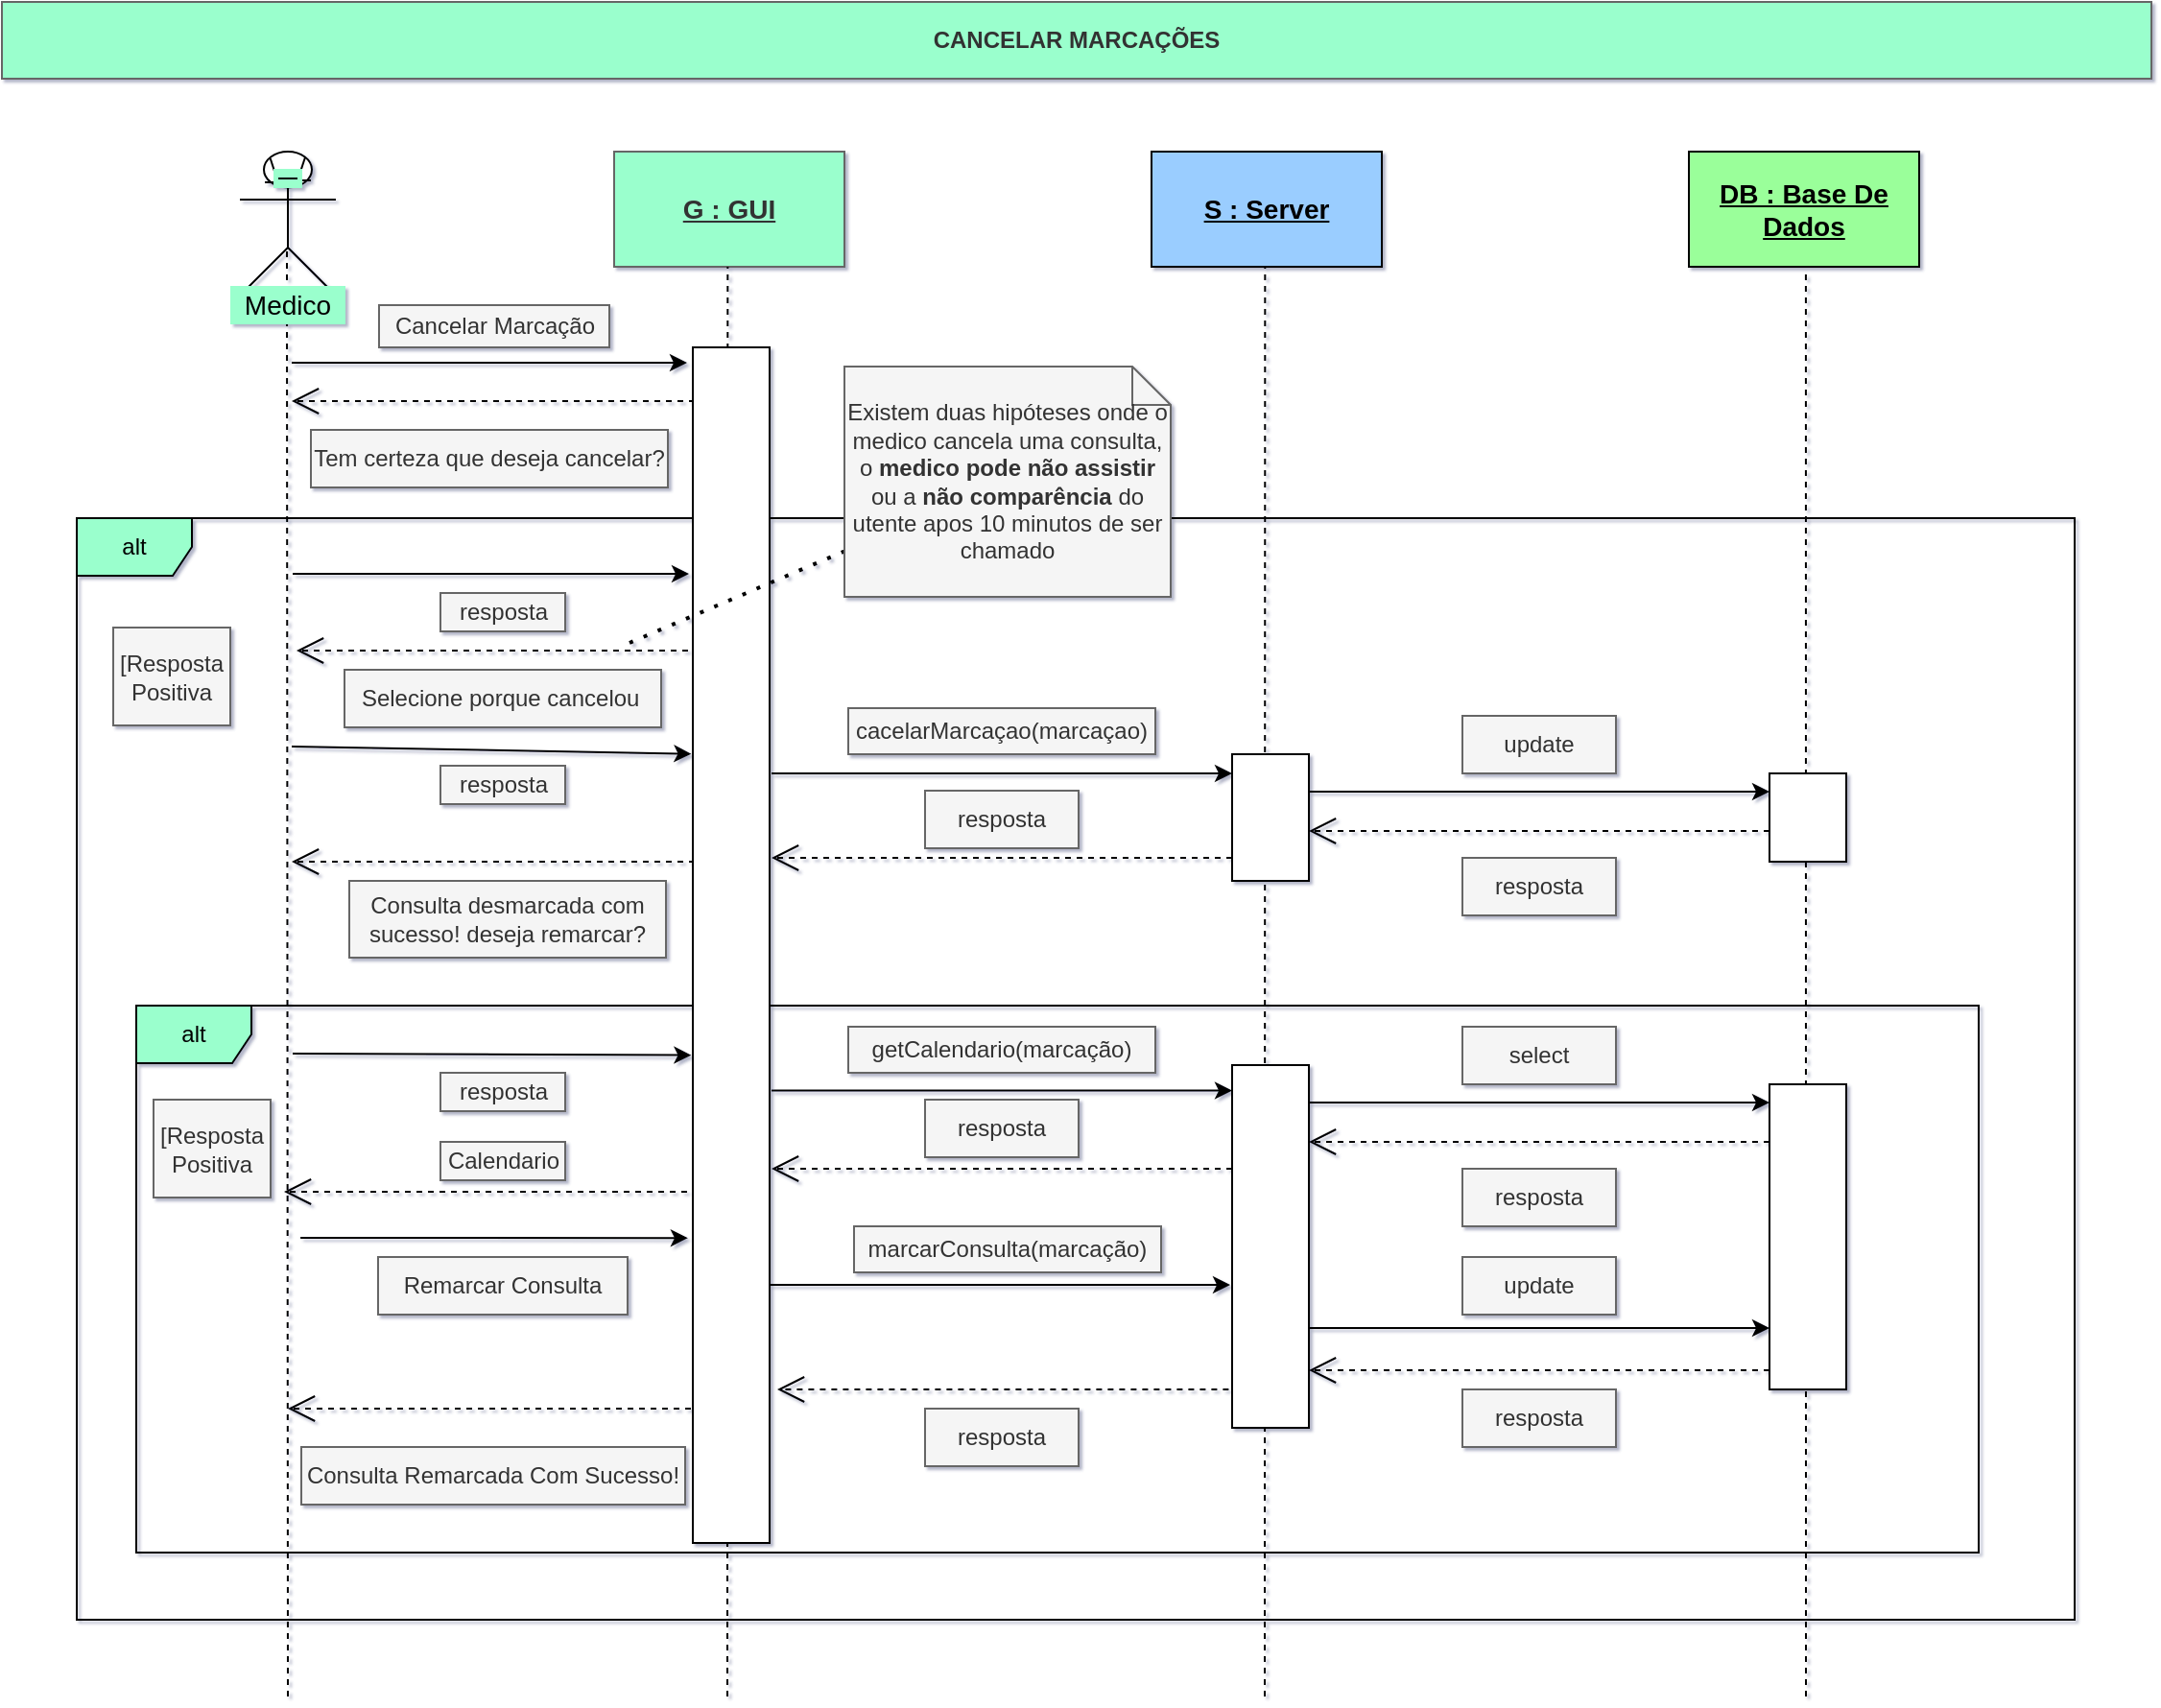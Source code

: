 <mxfile version="14.2.7" type="device"><diagram id="AsH_5SjAXSJHShSrWKoF" name="Page-1"><mxGraphModel dx="1038" dy="491" grid="1" gridSize="10" guides="1" tooltips="1" connect="0" arrows="1" fold="1" page="1" pageScale="1" pageWidth="1169" pageHeight="827" math="0" shadow="1"><root><mxCell id="0"/><mxCell id="1" parent="0"/><mxCell id="lwldgYw2Mwmokz9u9Qzx-94" value="alt" style="shape=umlFrame;whiteSpace=wrap;html=1;fillColor=#9AFFCD;" parent="1" vertex="1"><mxGeometry x="39" y="306" width="1041" height="574" as="geometry"/></mxCell><mxCell id="lwldgYw2Mwmokz9u9Qzx-91" value="alt" style="shape=umlFrame;whiteSpace=wrap;html=1;fillColor=#9AFFCD;" parent="1" vertex="1"><mxGeometry x="70" y="560" width="960" height="285" as="geometry"/></mxCell><mxCell id="yt4L-jeNNCaIfQfXymkX-6" value="&lt;b&gt;CANCELAR MARCAÇÕES&lt;/b&gt;" style="text;html=1;align=center;verticalAlign=middle;whiteSpace=wrap;rounded=0;strokeColor=#666666;fontColor=#333333;fillColor=#9AFFCD;" parent="1" vertex="1"><mxGeometry y="37" width="1120" height="40" as="geometry"/></mxCell><mxCell id="tvffZK_oMYYl_4dd8lyw-2" value="&lt;span style=&quot;font-size: 14px&quot;&gt;&lt;b&gt;BaseDeDados&lt;/b&gt;&lt;/span&gt;" style="rounded=0;whiteSpace=wrap;html=1;fillColor=#9AFF9A;" parent="1" vertex="1"><mxGeometry x="879" y="115" width="120" height="60" as="geometry"/></mxCell><mxCell id="tvffZK_oMYYl_4dd8lyw-10" value="&lt;font style=&quot;font-size: 14px&quot;&gt;&lt;u&gt;&lt;b&gt;G : GUI&lt;/b&gt;&lt;/u&gt;&lt;/font&gt;" style="rounded=0;whiteSpace=wrap;html=1;strokeColor=#666666;fontColor=#333333;fillColor=#9AFFCD;" parent="1" vertex="1"><mxGeometry x="319" y="115" width="120" height="60" as="geometry"/></mxCell><mxCell id="W52ST7gWvC9Ii1twbOVq-111" value="" style="endArrow=none;dashed=1;html=1;rounded=1;" parent="1" edge="1"><mxGeometry width="50" height="50" relative="1" as="geometry"><mxPoint x="378" y="920" as="sourcePoint"/><mxPoint x="378.17" y="175" as="targetPoint"/></mxGeometry></mxCell><mxCell id="W52ST7gWvC9Ii1twbOVq-112" value="" style="endArrow=none;dashed=1;html=1;rounded=1;" parent="1" edge="1"><mxGeometry width="50" height="50" relative="1" as="geometry"><mxPoint x="658" y="920" as="sourcePoint"/><mxPoint x="658.17" y="165" as="targetPoint"/></mxGeometry></mxCell><mxCell id="tvffZK_oMYYl_4dd8lyw-1" value="&lt;font style=&quot;font-size: 14px&quot;&gt;Server&lt;/font&gt;" style="rounded=0;whiteSpace=wrap;html=1;fillColor=#9ACDFF;" parent="1" vertex="1"><mxGeometry x="599" y="115" width="120" height="60" as="geometry"/></mxCell><mxCell id="lwldgYw2Mwmokz9u9Qzx-2" value="" style="shape=umlActor;verticalLabelPosition=bottom;verticalAlign=top;html=1;outlineConnect=0;" parent="1" vertex="1"><mxGeometry x="124" y="115" width="50" height="75" as="geometry"/></mxCell><mxCell id="lwldgYw2Mwmokz9u9Qzx-3" value="" style="endArrow=none;html=1;exitX=0.928;exitY=0.179;exitDx=0;exitDy=0;exitPerimeter=0;" parent="1" source="lwldgYw2Mwmokz9u9Qzx-7" edge="1"><mxGeometry width="50" height="50" relative="1" as="geometry"><mxPoint x="155" y="130" as="sourcePoint"/><mxPoint x="158" y="118" as="targetPoint"/></mxGeometry></mxCell><mxCell id="lwldgYw2Mwmokz9u9Qzx-4" value="" style="endArrow=none;html=1;entryX=0.022;entryY=0.253;entryDx=0;entryDy=0;entryPerimeter=0;exitX=0.072;exitY=0.291;exitDx=0;exitDy=0;exitPerimeter=0;" parent="1" source="lwldgYw2Mwmokz9u9Qzx-7" edge="1"><mxGeometry width="50" height="50" relative="1" as="geometry"><mxPoint x="142" y="131" as="sourcePoint"/><mxPoint x="139.83" y="118.53" as="targetPoint"/></mxGeometry></mxCell><mxCell id="lwldgYw2Mwmokz9u9Qzx-5" value="" style="endArrow=none;html=1;" parent="1" edge="1"><mxGeometry width="50" height="50" relative="1" as="geometry"><mxPoint x="151" y="130" as="sourcePoint"/><mxPoint x="161" y="130" as="targetPoint"/></mxGeometry></mxCell><mxCell id="lwldgYw2Mwmokz9u9Qzx-6" value="" style="endArrow=none;html=1;" parent="1" edge="1"><mxGeometry width="50" height="50" relative="1" as="geometry"><mxPoint x="137" y="131" as="sourcePoint"/><mxPoint x="147" y="131" as="targetPoint"/></mxGeometry></mxCell><mxCell id="lwldgYw2Mwmokz9u9Qzx-7" value="" style="rounded=0;whiteSpace=wrap;html=1;fillColor=#9AFFCD;gradientColor=none;strokeColor=none;" parent="1" vertex="1"><mxGeometry x="141.5" y="124" width="15" height="10" as="geometry"/></mxCell><mxCell id="lwldgYw2Mwmokz9u9Qzx-8" value="" style="endArrow=none;html=1;" parent="1" edge="1"><mxGeometry width="50" height="50" relative="1" as="geometry"><mxPoint x="144" y="129" as="sourcePoint"/><mxPoint x="154" y="129" as="targetPoint"/></mxGeometry></mxCell><mxCell id="lwldgYw2Mwmokz9u9Qzx-9" value="" style="endArrow=none;dashed=1;html=1;rounded=1;" parent="1" edge="1"><mxGeometry width="50" height="50" relative="1" as="geometry"><mxPoint x="149" y="920" as="sourcePoint"/><mxPoint x="148.5" y="165" as="targetPoint"/></mxGeometry></mxCell><mxCell id="lwldgYw2Mwmokz9u9Qzx-1" value="&lt;font style=&quot;font-size: 14px&quot;&gt;Medico&lt;/font&gt;" style="text;html=1;align=center;verticalAlign=middle;whiteSpace=wrap;rounded=0;fillColor=#9AFFCD;" parent="1" vertex="1"><mxGeometry x="119" y="185" width="60" height="20" as="geometry"/></mxCell><mxCell id="lwldgYw2Mwmokz9u9Qzx-33" value="" style="endArrow=none;dashed=1;html=1;rounded=1;entryX=0.508;entryY=1.055;entryDx=0;entryDy=0;entryPerimeter=0;" parent="1" target="tvffZK_oMYYl_4dd8lyw-2" edge="1"><mxGeometry width="50" height="50" relative="1" as="geometry"><mxPoint x="940" y="920" as="sourcePoint"/><mxPoint x="939" y="395.0" as="targetPoint"/></mxGeometry></mxCell><mxCell id="lwldgYw2Mwmokz9u9Qzx-35" value="" style="endArrow=classic;html=1;" parent="1" edge="1"><mxGeometry width="50" height="50" relative="1" as="geometry"><mxPoint x="151" y="225" as="sourcePoint"/><mxPoint x="357" y="225" as="targetPoint"/></mxGeometry></mxCell><mxCell id="lwldgYw2Mwmokz9u9Qzx-36" value="Cancelar Marcação" style="text;html=1;strokeColor=#666666;align=center;verticalAlign=middle;whiteSpace=wrap;rounded=0;fillColor=#f5f5f5;fontColor=#333333;" parent="1" vertex="1"><mxGeometry x="196.5" y="195" width="120" height="22" as="geometry"/></mxCell><mxCell id="lwldgYw2Mwmokz9u9Qzx-37" value="" style="endArrow=open;endFill=1;endSize=12;html=1;dashed=1;" parent="1" edge="1"><mxGeometry width="160" relative="1" as="geometry"><mxPoint x="361" y="245" as="sourcePoint"/><mxPoint x="151" y="245" as="targetPoint"/></mxGeometry></mxCell><mxCell id="lwldgYw2Mwmokz9u9Qzx-38" value="Tem certeza que deseja cancelar?" style="text;html=1;strokeColor=#666666;align=center;verticalAlign=middle;whiteSpace=wrap;rounded=0;fillColor=#f5f5f5;fontColor=#333333;" parent="1" vertex="1"><mxGeometry x="161" y="260" width="186" height="30" as="geometry"/></mxCell><mxCell id="lwldgYw2Mwmokz9u9Qzx-39" value="" style="endArrow=classic;html=1;" parent="1" edge="1"><mxGeometry width="50" height="50" relative="1" as="geometry"><mxPoint x="151.5" y="335" as="sourcePoint"/><mxPoint x="358" y="335" as="targetPoint"/></mxGeometry></mxCell><mxCell id="lwldgYw2Mwmokz9u9Qzx-40" value="resposta" style="text;html=1;strokeColor=#666666;align=center;verticalAlign=middle;whiteSpace=wrap;rounded=0;fillColor=#f5f5f5;fontColor=#333333;" parent="1" vertex="1"><mxGeometry x="228.5" y="345" width="65" height="20" as="geometry"/></mxCell><mxCell id="lwldgYw2Mwmokz9u9Qzx-41" value="" style="endArrow=open;endFill=1;endSize=12;html=1;dashed=1;" parent="1" edge="1"><mxGeometry width="160" relative="1" as="geometry"><mxPoint x="363.5" y="375" as="sourcePoint"/><mxPoint x="153.5" y="375" as="targetPoint"/></mxGeometry></mxCell><mxCell id="lwldgYw2Mwmokz9u9Qzx-42" value="Selecione porque cancelou&amp;nbsp;" style="text;html=1;strokeColor=#666666;align=center;verticalAlign=middle;whiteSpace=wrap;rounded=0;fillColor=#f5f5f5;fontColor=#333333;" parent="1" vertex="1"><mxGeometry x="178.5" y="385" width="165" height="30" as="geometry"/></mxCell><mxCell id="lwldgYw2Mwmokz9u9Qzx-47" value="resposta" style="text;html=1;strokeColor=#666666;align=center;verticalAlign=middle;whiteSpace=wrap;rounded=0;fillColor=#f5f5f5;fontColor=#333333;" parent="1" vertex="1"><mxGeometry x="228.5" y="435" width="65" height="20" as="geometry"/></mxCell><mxCell id="lwldgYw2Mwmokz9u9Qzx-48" value="" style="endArrow=classic;html=1;entryX=-0.02;entryY=0.34;entryDx=0;entryDy=0;entryPerimeter=0;" parent="1" target="lwldgYw2Mwmokz9u9Qzx-73" edge="1"><mxGeometry width="50" height="50" relative="1" as="geometry"><mxPoint x="151" y="425" as="sourcePoint"/><mxPoint x="361" y="425" as="targetPoint"/></mxGeometry></mxCell><mxCell id="lwldgYw2Mwmokz9u9Qzx-49" value="" style="endArrow=classic;html=1;" parent="1" edge="1"><mxGeometry width="50" height="50" relative="1" as="geometry"><mxPoint x="401.0" y="439" as="sourcePoint"/><mxPoint x="641.0" y="439" as="targetPoint"/></mxGeometry></mxCell><mxCell id="lwldgYw2Mwmokz9u9Qzx-50" value="cacelarMarcaçao(marcaçao)" style="text;html=1;strokeColor=#666666;align=center;verticalAlign=middle;whiteSpace=wrap;rounded=0;fillColor=#f5f5f5;fontColor=#333333;" parent="1" vertex="1"><mxGeometry x="441" y="405" width="160" height="24" as="geometry"/></mxCell><mxCell id="lwldgYw2Mwmokz9u9Qzx-51" value="" style="endArrow=classic;html=1;" parent="1" edge="1"><mxGeometry width="50" height="50" relative="1" as="geometry"><mxPoint x="681.0" y="448.5" as="sourcePoint"/><mxPoint x="921.0" y="448.5" as="targetPoint"/></mxGeometry></mxCell><mxCell id="lwldgYw2Mwmokz9u9Qzx-52" value="update" style="text;html=1;strokeColor=#666666;align=center;verticalAlign=middle;whiteSpace=wrap;rounded=0;fillColor=#f5f5f5;fontColor=#333333;" parent="1" vertex="1"><mxGeometry x="761" y="409" width="80" height="30" as="geometry"/></mxCell><mxCell id="lwldgYw2Mwmokz9u9Qzx-53" value="" style="endArrow=open;endFill=1;endSize=12;html=1;dashed=1;" parent="1" edge="1"><mxGeometry width="160" relative="1" as="geometry"><mxPoint x="921.0" y="469" as="sourcePoint"/><mxPoint x="681.0" y="469" as="targetPoint"/></mxGeometry></mxCell><mxCell id="lwldgYw2Mwmokz9u9Qzx-54" value="resposta" style="text;html=1;strokeColor=#666666;align=center;verticalAlign=middle;whiteSpace=wrap;rounded=0;fillColor=#f5f5f5;fontColor=#333333;" parent="1" vertex="1"><mxGeometry x="761" y="483" width="80" height="30" as="geometry"/></mxCell><mxCell id="lwldgYw2Mwmokz9u9Qzx-55" value="" style="endArrow=open;endFill=1;endSize=12;html=1;dashed=1;" parent="1" edge="1"><mxGeometry width="160" relative="1" as="geometry"><mxPoint x="641.0" y="483" as="sourcePoint"/><mxPoint x="401.0" y="483" as="targetPoint"/></mxGeometry></mxCell><mxCell id="lwldgYw2Mwmokz9u9Qzx-56" value="resposta" style="text;html=1;strokeColor=#666666;align=center;verticalAlign=middle;whiteSpace=wrap;rounded=0;fillColor=#f5f5f5;fontColor=#333333;" parent="1" vertex="1"><mxGeometry x="481" y="448" width="80" height="30" as="geometry"/></mxCell><mxCell id="lwldgYw2Mwmokz9u9Qzx-57" value="" style="rounded=0;whiteSpace=wrap;html=1;" parent="1" vertex="1"><mxGeometry x="641" y="429" width="40" height="66" as="geometry"/></mxCell><mxCell id="lwldgYw2Mwmokz9u9Qzx-58" value="" style="rounded=0;whiteSpace=wrap;html=1;" parent="1" vertex="1"><mxGeometry x="921" y="439" width="40" height="46" as="geometry"/></mxCell><mxCell id="lwldgYw2Mwmokz9u9Qzx-59" value="" style="endArrow=open;endFill=1;endSize=12;html=1;dashed=1;" parent="1" edge="1"><mxGeometry width="160" relative="1" as="geometry"><mxPoint x="361.0" y="485" as="sourcePoint"/><mxPoint x="151" y="485" as="targetPoint"/></mxGeometry></mxCell><mxCell id="lwldgYw2Mwmokz9u9Qzx-60" value="Consulta desmarcada com sucesso! deseja remarcar?" style="text;html=1;strokeColor=#666666;align=center;verticalAlign=middle;whiteSpace=wrap;rounded=0;fillColor=#f5f5f5;fontColor=#333333;" parent="1" vertex="1"><mxGeometry x="181" y="495" width="165" height="40" as="geometry"/></mxCell><mxCell id="lwldgYw2Mwmokz9u9Qzx-61" value="" style="endArrow=classic;html=1;entryX=-0.02;entryY=0.592;entryDx=0;entryDy=0;entryPerimeter=0;" parent="1" target="lwldgYw2Mwmokz9u9Qzx-73" edge="1"><mxGeometry width="50" height="50" relative="1" as="geometry"><mxPoint x="151.5" y="585" as="sourcePoint"/><mxPoint x="361.5" y="585" as="targetPoint"/></mxGeometry></mxCell><mxCell id="lwldgYw2Mwmokz9u9Qzx-62" value="resposta" style="text;html=1;strokeColor=#666666;align=center;verticalAlign=middle;whiteSpace=wrap;rounded=0;fillColor=#f5f5f5;fontColor=#333333;" parent="1" vertex="1"><mxGeometry x="228.5" y="595" width="65" height="20" as="geometry"/></mxCell><mxCell id="lwldgYw2Mwmokz9u9Qzx-63" value="" style="endArrow=classic;html=1;" parent="1" edge="1"><mxGeometry width="50" height="50" relative="1" as="geometry"><mxPoint x="401.0" y="604.29" as="sourcePoint"/><mxPoint x="641.0" y="604.29" as="targetPoint"/></mxGeometry></mxCell><mxCell id="lwldgYw2Mwmokz9u9Qzx-64" value="getCalendario(marcação)" style="text;html=1;strokeColor=#666666;align=center;verticalAlign=middle;whiteSpace=wrap;rounded=0;fillColor=#f5f5f5;fontColor=#333333;" parent="1" vertex="1"><mxGeometry x="441" y="571" width="160" height="24" as="geometry"/></mxCell><mxCell id="lwldgYw2Mwmokz9u9Qzx-65" value="" style="endArrow=classic;html=1;" parent="1" edge="1"><mxGeometry width="50" height="50" relative="1" as="geometry"><mxPoint x="681.0" y="610.5" as="sourcePoint"/><mxPoint x="921.0" y="610.5" as="targetPoint"/></mxGeometry></mxCell><mxCell id="lwldgYw2Mwmokz9u9Qzx-66" value="select" style="text;html=1;strokeColor=#666666;align=center;verticalAlign=middle;whiteSpace=wrap;rounded=0;fillColor=#f5f5f5;fontColor=#333333;" parent="1" vertex="1"><mxGeometry x="761" y="571" width="80" height="30" as="geometry"/></mxCell><mxCell id="lwldgYw2Mwmokz9u9Qzx-67" value="" style="endArrow=open;endFill=1;endSize=12;html=1;dashed=1;" parent="1" edge="1"><mxGeometry width="160" relative="1" as="geometry"><mxPoint x="921.0" y="631" as="sourcePoint"/><mxPoint x="681.0" y="631" as="targetPoint"/></mxGeometry></mxCell><mxCell id="lwldgYw2Mwmokz9u9Qzx-68" value="resposta" style="text;html=1;strokeColor=#666666;align=center;verticalAlign=middle;whiteSpace=wrap;rounded=0;fillColor=#f5f5f5;fontColor=#333333;" parent="1" vertex="1"><mxGeometry x="761" y="645" width="80" height="30" as="geometry"/></mxCell><mxCell id="lwldgYw2Mwmokz9u9Qzx-69" value="" style="rounded=0;whiteSpace=wrap;html=1;" parent="1" vertex="1"><mxGeometry x="641" y="591" width="40" height="189" as="geometry"/></mxCell><mxCell id="lwldgYw2Mwmokz9u9Qzx-70" value="" style="rounded=0;whiteSpace=wrap;html=1;" parent="1" vertex="1"><mxGeometry x="921" y="601" width="40" height="159" as="geometry"/></mxCell><mxCell id="lwldgYw2Mwmokz9u9Qzx-71" value="" style="endArrow=open;endFill=1;endSize=12;html=1;dashed=1;" parent="1" edge="1"><mxGeometry width="160" relative="1" as="geometry"><mxPoint x="641.0" y="645" as="sourcePoint"/><mxPoint x="401.0" y="645" as="targetPoint"/></mxGeometry></mxCell><mxCell id="lwldgYw2Mwmokz9u9Qzx-72" value="resposta" style="text;html=1;strokeColor=#666666;align=center;verticalAlign=middle;whiteSpace=wrap;rounded=0;fillColor=#f5f5f5;fontColor=#333333;" parent="1" vertex="1"><mxGeometry x="481" y="609" width="80" height="30" as="geometry"/></mxCell><mxCell id="lwldgYw2Mwmokz9u9Qzx-73" value="" style="rounded=0;whiteSpace=wrap;html=1;" parent="1" vertex="1"><mxGeometry x="360" y="217" width="40" height="623" as="geometry"/></mxCell><mxCell id="lwldgYw2Mwmokz9u9Qzx-45" value="" style="endArrow=none;dashed=1;html=1;dashPattern=1 3;strokeWidth=2;" parent="1" target="lwldgYw2Mwmokz9u9Qzx-43" edge="1"><mxGeometry width="50" height="50" relative="1" as="geometry"><mxPoint x="327" y="371" as="sourcePoint"/><mxPoint x="521" y="265" as="targetPoint"/></mxGeometry></mxCell><mxCell id="lwldgYw2Mwmokz9u9Qzx-75" value="" style="endArrow=open;endFill=1;endSize=12;html=1;dashed=1;" parent="1" edge="1"><mxGeometry width="160" relative="1" as="geometry"><mxPoint x="357.0" y="657" as="sourcePoint"/><mxPoint x="147" y="657" as="targetPoint"/></mxGeometry></mxCell><mxCell id="lwldgYw2Mwmokz9u9Qzx-76" value="Calendario" style="text;html=1;strokeColor=#666666;align=center;verticalAlign=middle;whiteSpace=wrap;rounded=0;fillColor=#f5f5f5;fontColor=#333333;" parent="1" vertex="1"><mxGeometry x="228.5" y="631" width="65" height="20" as="geometry"/></mxCell><mxCell id="lwldgYw2Mwmokz9u9Qzx-77" value="" style="endArrow=classic;html=1;entryX=-0.09;entryY=0.829;entryDx=0;entryDy=0;entryPerimeter=0;" parent="1" edge="1"><mxGeometry width="50" height="50" relative="1" as="geometry"><mxPoint x="155.55" y="681" as="sourcePoint"/><mxPoint x="357.45" y="681.076" as="targetPoint"/></mxGeometry></mxCell><mxCell id="lwldgYw2Mwmokz9u9Qzx-78" value="Remarcar Consulta" style="text;html=1;strokeColor=#666666;align=center;verticalAlign=middle;whiteSpace=wrap;rounded=0;fillColor=#f5f5f5;fontColor=#333333;" parent="1" vertex="1"><mxGeometry x="196" y="691" width="130" height="30" as="geometry"/></mxCell><mxCell id="lwldgYw2Mwmokz9u9Qzx-81" value="" style="endArrow=classic;html=1;" parent="1" edge="1"><mxGeometry width="50" height="50" relative="1" as="geometry"><mxPoint x="400.0" y="705.5" as="sourcePoint"/><mxPoint x="640.0" y="705.5" as="targetPoint"/></mxGeometry></mxCell><mxCell id="lwldgYw2Mwmokz9u9Qzx-82" value="marcarConsulta(marcação)" style="text;html=1;strokeColor=#666666;align=center;verticalAlign=middle;whiteSpace=wrap;rounded=0;fillColor=#f5f5f5;fontColor=#333333;" parent="1" vertex="1"><mxGeometry x="444" y="675" width="160" height="24" as="geometry"/></mxCell><mxCell id="lwldgYw2Mwmokz9u9Qzx-83" value="" style="endArrow=classic;html=1;" parent="1" edge="1"><mxGeometry width="50" height="50" relative="1" as="geometry"><mxPoint x="681.0" y="728" as="sourcePoint"/><mxPoint x="921.0" y="728" as="targetPoint"/></mxGeometry></mxCell><mxCell id="lwldgYw2Mwmokz9u9Qzx-84" value="update" style="text;html=1;strokeColor=#666666;align=center;verticalAlign=middle;whiteSpace=wrap;rounded=0;fillColor=#f5f5f5;fontColor=#333333;" parent="1" vertex="1"><mxGeometry x="761" y="691" width="80" height="30" as="geometry"/></mxCell><mxCell id="lwldgYw2Mwmokz9u9Qzx-85" value="" style="endArrow=open;endFill=1;endSize=12;html=1;dashed=1;" parent="1" edge="1"><mxGeometry width="160" relative="1" as="geometry"><mxPoint x="921.0" y="750" as="sourcePoint"/><mxPoint x="681.0" y="750" as="targetPoint"/></mxGeometry></mxCell><mxCell id="lwldgYw2Mwmokz9u9Qzx-86" value="resposta" style="text;html=1;strokeColor=#666666;align=center;verticalAlign=middle;whiteSpace=wrap;rounded=0;fillColor=#f5f5f5;fontColor=#333333;" parent="1" vertex="1"><mxGeometry x="761" y="760" width="80" height="30" as="geometry"/></mxCell><mxCell id="lwldgYw2Mwmokz9u9Qzx-87" value="" style="endArrow=open;endFill=1;endSize=12;html=1;dashed=1;exitX=-0.045;exitY=0.894;exitDx=0;exitDy=0;exitPerimeter=0;" parent="1" source="lwldgYw2Mwmokz9u9Qzx-69" edge="1"><mxGeometry width="160" relative="1" as="geometry"><mxPoint x="644.0" y="760" as="sourcePoint"/><mxPoint x="404.0" y="760" as="targetPoint"/></mxGeometry></mxCell><mxCell id="lwldgYw2Mwmokz9u9Qzx-88" value="resposta" style="text;html=1;strokeColor=#666666;align=center;verticalAlign=middle;whiteSpace=wrap;rounded=0;fillColor=#f5f5f5;fontColor=#333333;" parent="1" vertex="1"><mxGeometry x="481" y="770" width="80" height="30" as="geometry"/></mxCell><mxCell id="lwldgYw2Mwmokz9u9Qzx-89" value="" style="endArrow=open;endFill=1;endSize=12;html=1;dashed=1;" parent="1" edge="1"><mxGeometry width="160" relative="1" as="geometry"><mxPoint x="359.0" y="770" as="sourcePoint"/><mxPoint x="149" y="770" as="targetPoint"/></mxGeometry></mxCell><mxCell id="lwldgYw2Mwmokz9u9Qzx-90" value="Consulta Remarcada Com Sucesso!" style="text;html=1;strokeColor=#666666;align=center;verticalAlign=middle;whiteSpace=wrap;rounded=0;fillColor=#f5f5f5;fontColor=#333333;" parent="1" vertex="1"><mxGeometry x="156" y="790" width="200" height="30" as="geometry"/></mxCell><mxCell id="lwldgYw2Mwmokz9u9Qzx-93" value="[Resposta Positiva" style="text;html=1;strokeColor=#666666;align=center;verticalAlign=middle;whiteSpace=wrap;rounded=0;fillColor=#f5f5f5;fontColor=#333333;" parent="1" vertex="1"><mxGeometry x="79" y="609" width="61" height="51" as="geometry"/></mxCell><mxCell id="lwldgYw2Mwmokz9u9Qzx-43" value="Existem duas hipóteses onde o medico cancela uma consulta, o &lt;b&gt;medico pode não assistir &lt;/b&gt;ou a &lt;b&gt;não comparência&lt;/b&gt; do utente apos 10 minutos de ser chamado" style="shape=note;size=20;whiteSpace=wrap;html=1;fillColor=#f5f5f5;strokeColor=#666666;fontColor=#333333;" parent="1" vertex="1"><mxGeometry x="439" y="227" width="170" height="120" as="geometry"/></mxCell><mxCell id="lwldgYw2Mwmokz9u9Qzx-95" value="[Resposta Positiva" style="text;html=1;strokeColor=#666666;align=center;verticalAlign=middle;whiteSpace=wrap;rounded=0;fillColor=#f5f5f5;fontColor=#333333;" parent="1" vertex="1"><mxGeometry x="58" y="363" width="61" height="51" as="geometry"/></mxCell><mxCell id="U7RZ48YzWklcFmTZF_6d-1" value="&lt;font style=&quot;font-size: 14px&quot;&gt;&lt;b&gt;&lt;u&gt;S : Server&lt;/u&gt;&lt;/b&gt;&lt;/font&gt;" style="rounded=0;whiteSpace=wrap;html=1;fillColor=#9ACDFF;" vertex="1" parent="1"><mxGeometry x="599" y="115" width="120" height="60" as="geometry"/></mxCell><mxCell id="U7RZ48YzWklcFmTZF_6d-2" value="&lt;span style=&quot;font-size: 14px&quot;&gt;&lt;b&gt;&lt;u&gt;DB : Base De Dados&lt;/u&gt;&lt;/b&gt;&lt;/span&gt;" style="rounded=0;whiteSpace=wrap;html=1;fillColor=#9AFF9A;" vertex="1" parent="1"><mxGeometry x="879" y="115" width="120" height="60" as="geometry"/></mxCell></root></mxGraphModel></diagram></mxfile>